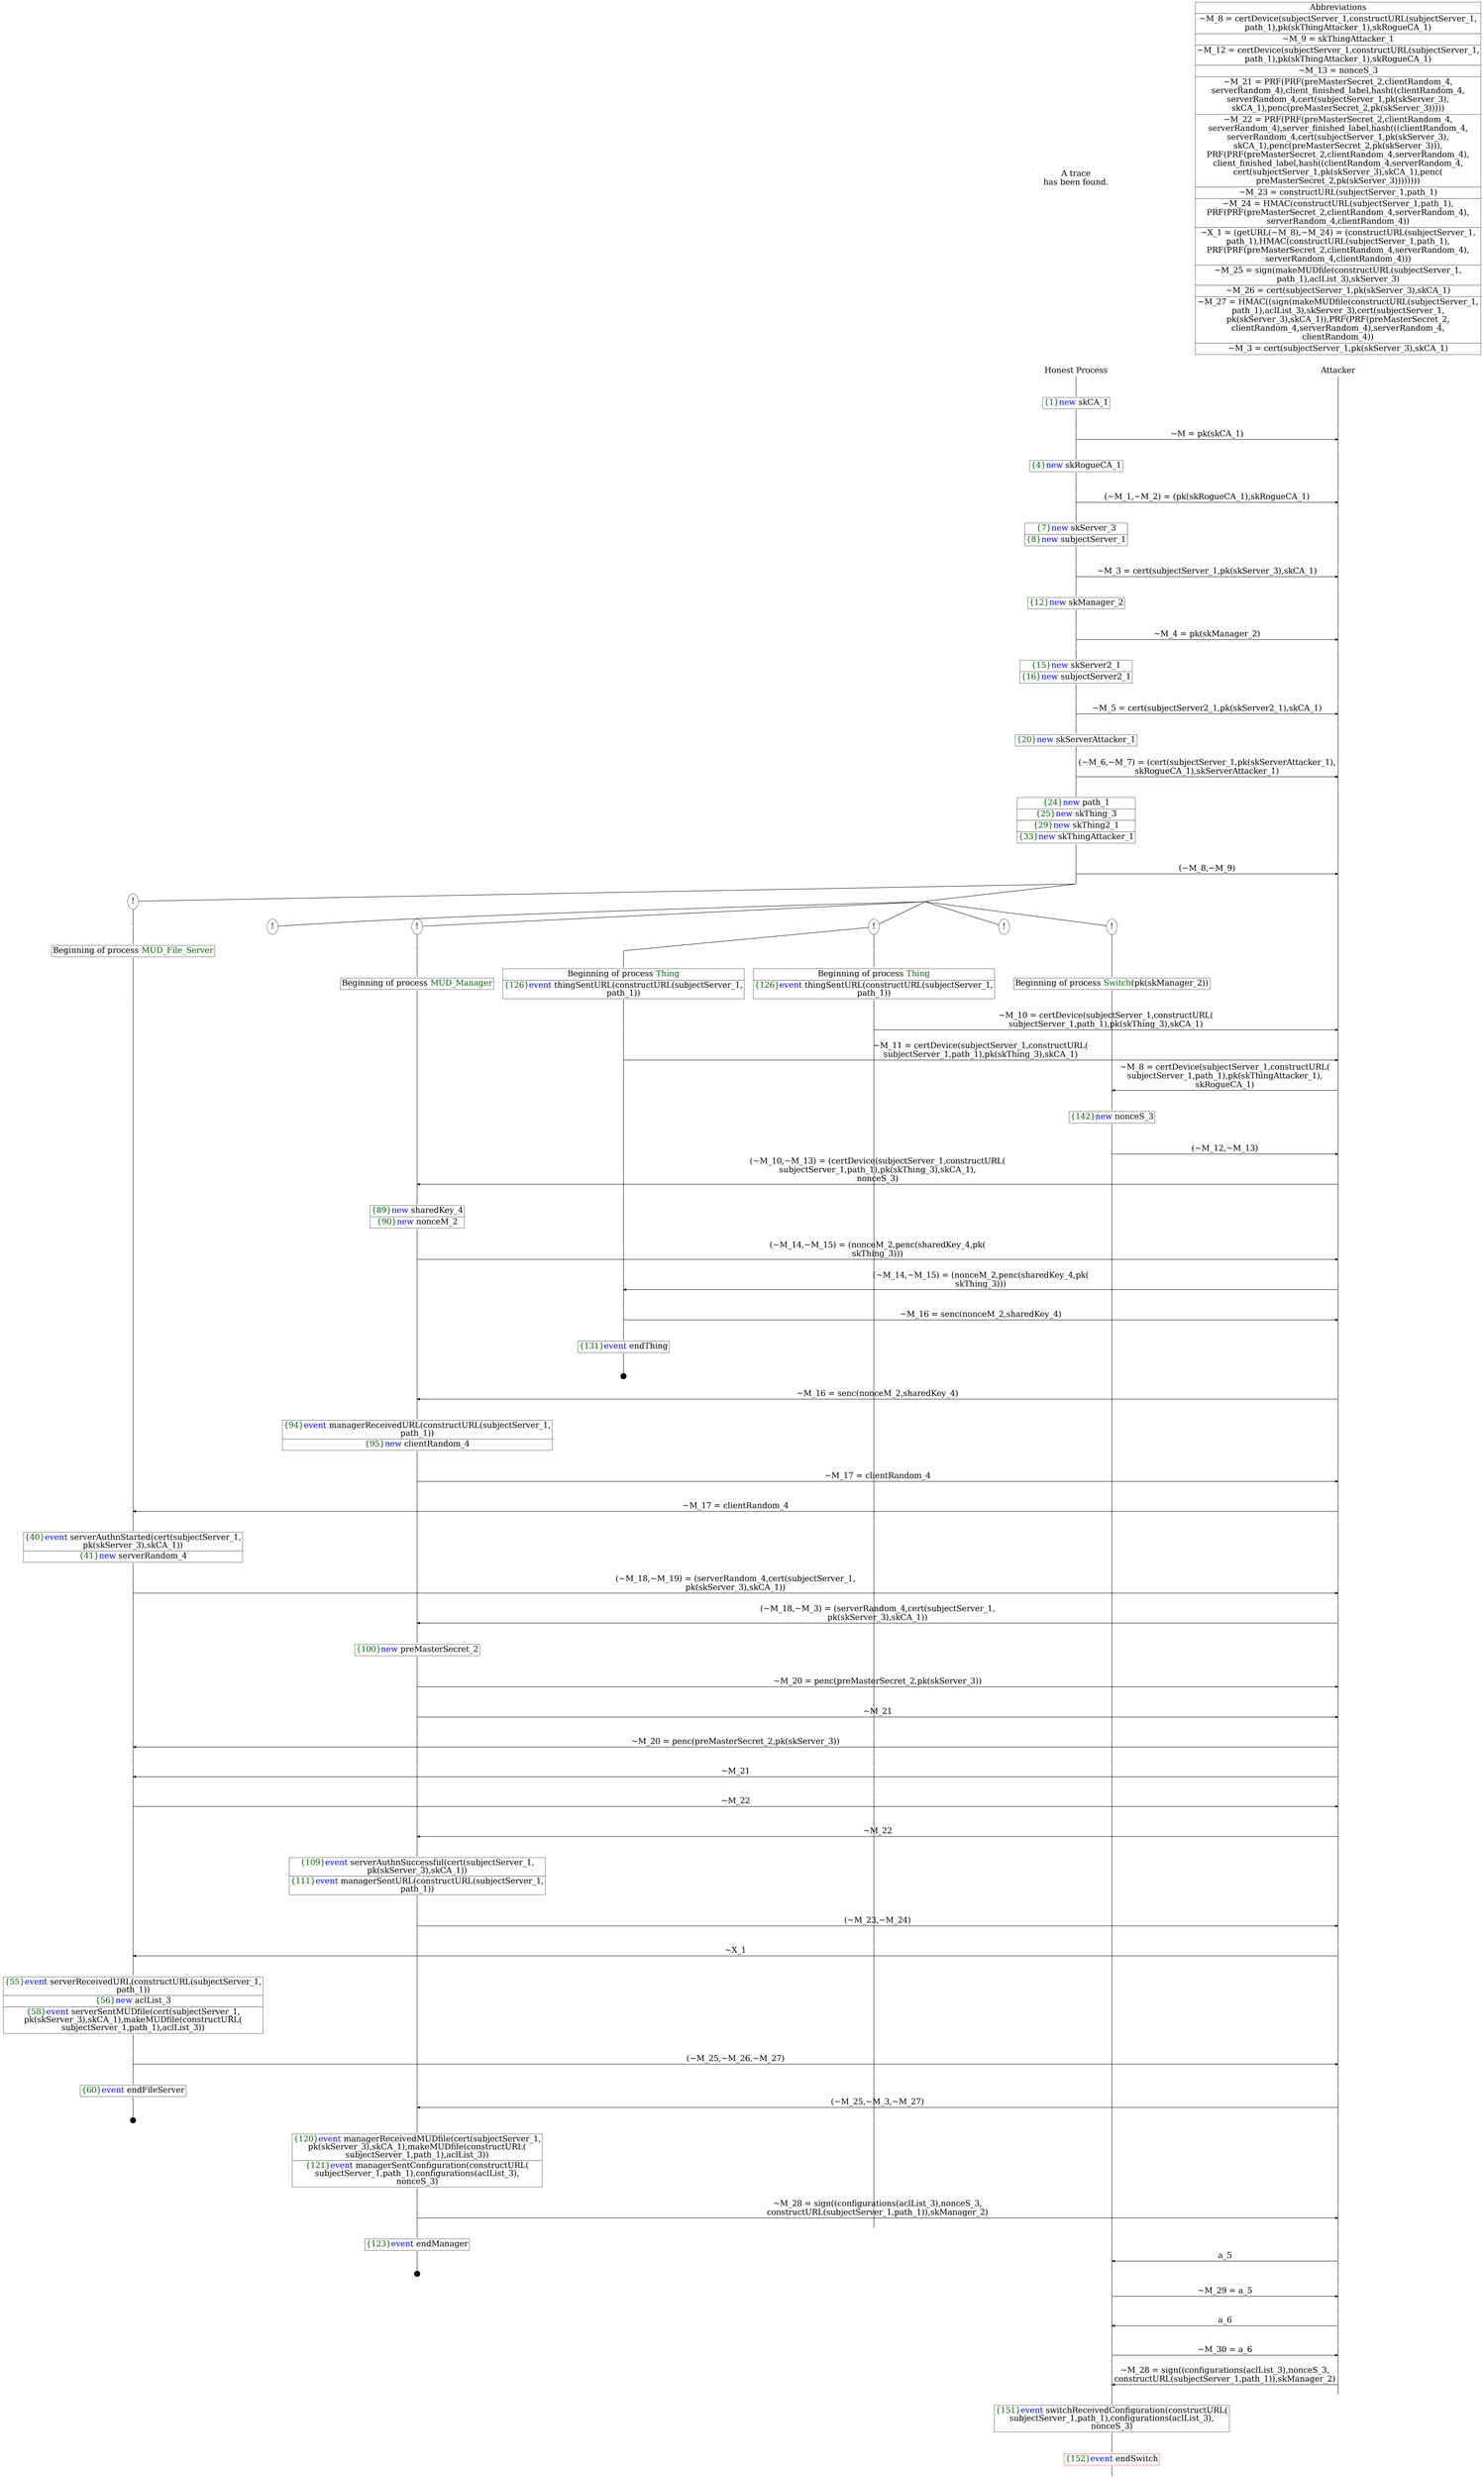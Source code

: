 digraph {
graph [ordering = out]
edge [arrowhead = none, penwidth = 1.6, fontsize = 30]
node [shape = point, width = 0, height = 0, fontsize = 30]
Trace [label = <A trace<br/>
has been found.<br/>
>, shape = plaintext]
P0__0 [label = "Honest Process", shape = plaintext]
P__0 [label = "Attacker", shape = plaintext]
Trace -> P0__0 [label = "", style = invisible, weight = 100]{rank = same; P0__0 P__0}
P0__0 -> P0__1 [label = <>, weight = 100]
P0__1 -> P0__2 [label = <>, weight = 100]
P0__2 [shape = plaintext, label = <<TABLE BORDER="0" CELLBORDER="1" CELLSPACING="0" CELLPADDING="4"> <TR><TD><FONT COLOR="darkgreen">{1}</FONT><FONT COLOR="blue">new </FONT>skCA_1</TD></TR></TABLE>>]
P0__2 -> P0__3 [label = <>, weight = 100]
P0__3 -> P0__4 [label = <>, weight = 100]
P__0 -> P__1 [label = <>, weight = 100]
{rank = same; P__1 P0__4}
P0__4 -> P0__5 [label = <>, weight = 100]
P__1 -> P__2 [label = <>, weight = 100]
{rank = same; P__2 P0__5}
P0__5 -> P__2 [label = <~M = pk(skCA_1)>, arrowhead = normal]
P0__5 -> P0__6 [label = <>, weight = 100]
P__2 -> P__3 [label = <>, weight = 100]
{rank = same; P__3 P0__6}
P0__6 -> P0__7 [label = <>, weight = 100]
P0__7 [shape = plaintext, label = <<TABLE BORDER="0" CELLBORDER="1" CELLSPACING="0" CELLPADDING="4"> <TR><TD><FONT COLOR="darkgreen">{4}</FONT><FONT COLOR="blue">new </FONT>skRogueCA_1</TD></TR></TABLE>>]
P0__7 -> P0__8 [label = <>, weight = 100]
P0__8 -> P0__9 [label = <>, weight = 100]
P__3 -> P__4 [label = <>, weight = 100]
{rank = same; P__4 P0__9}
P0__9 -> P0__10 [label = <>, weight = 100]
P__4 -> P__5 [label = <>, weight = 100]
{rank = same; P__5 P0__10}
P0__10 -> P__5 [label = <(~M_1,~M_2) = (pk(skRogueCA_1),skRogueCA_1)>, arrowhead = normal]
P0__10 -> P0__11 [label = <>, weight = 100]
P__5 -> P__6 [label = <>, weight = 100]
{rank = same; P__6 P0__11}
P0__11 -> P0__12 [label = <>, weight = 100]
P0__12 [shape = plaintext, label = <<TABLE BORDER="0" CELLBORDER="1" CELLSPACING="0" CELLPADDING="4"> <TR><TD><FONT COLOR="darkgreen">{7}</FONT><FONT COLOR="blue">new </FONT>skServer_3</TD></TR><TR><TD><FONT COLOR="darkgreen">{8}</FONT><FONT COLOR="blue">new </FONT>subjectServer_1</TD></TR></TABLE>>]
P0__12 -> P0__13 [label = <>, weight = 100]
P0__13 -> P0__14 [label = <>, weight = 100]
P__6 -> P__7 [label = <>, weight = 100]
{rank = same; P__7 P0__14}
P0__14 -> P0__15 [label = <>, weight = 100]
P__7 -> P__8 [label = <>, weight = 100]
{rank = same; P__8 P0__15}
P0__15 -> P__8 [label = <~M_3 = cert(subjectServer_1,pk(skServer_3),skCA_1)>, arrowhead = normal]
P0__15 -> P0__16 [label = <>, weight = 100]
P__8 -> P__9 [label = <>, weight = 100]
{rank = same; P__9 P0__16}
P0__16 -> P0__17 [label = <>, weight = 100]
P0__17 [shape = plaintext, label = <<TABLE BORDER="0" CELLBORDER="1" CELLSPACING="0" CELLPADDING="4"> <TR><TD><FONT COLOR="darkgreen">{12}</FONT><FONT COLOR="blue">new </FONT>skManager_2</TD></TR></TABLE>>]
P0__17 -> P0__18 [label = <>, weight = 100]
P0__18 -> P0__19 [label = <>, weight = 100]
P__9 -> P__10 [label = <>, weight = 100]
{rank = same; P__10 P0__19}
P0__19 -> P0__20 [label = <>, weight = 100]
P__10 -> P__11 [label = <>, weight = 100]
{rank = same; P__11 P0__20}
P0__20 -> P__11 [label = <~M_4 = pk(skManager_2)>, arrowhead = normal]
P0__20 -> P0__21 [label = <>, weight = 100]
P__11 -> P__12 [label = <>, weight = 100]
{rank = same; P__12 P0__21}
P0__21 -> P0__22 [label = <>, weight = 100]
P0__22 [shape = plaintext, label = <<TABLE BORDER="0" CELLBORDER="1" CELLSPACING="0" CELLPADDING="4"> <TR><TD><FONT COLOR="darkgreen">{15}</FONT><FONT COLOR="blue">new </FONT>skServer2_1</TD></TR><TR><TD><FONT COLOR="darkgreen">{16}</FONT><FONT COLOR="blue">new </FONT>subjectServer2_1</TD></TR></TABLE>>]
P0__22 -> P0__23 [label = <>, weight = 100]
P0__23 -> P0__24 [label = <>, weight = 100]
P__12 -> P__13 [label = <>, weight = 100]
{rank = same; P__13 P0__24}
P0__24 -> P0__25 [label = <>, weight = 100]
P__13 -> P__14 [label = <>, weight = 100]
{rank = same; P__14 P0__25}
P0__25 -> P__14 [label = <~M_5 = cert(subjectServer2_1,pk(skServer2_1),skCA_1)>, arrowhead = normal]
P0__25 -> P0__26 [label = <>, weight = 100]
P__14 -> P__15 [label = <>, weight = 100]
{rank = same; P__15 P0__26}
P0__26 -> P0__27 [label = <>, weight = 100]
P0__27 [shape = plaintext, label = <<TABLE BORDER="0" CELLBORDER="1" CELLSPACING="0" CELLPADDING="4"> <TR><TD><FONT COLOR="darkgreen">{20}</FONT><FONT COLOR="blue">new </FONT>skServerAttacker_1</TD></TR></TABLE>>]
P0__27 -> P0__28 [label = <>, weight = 100]
P0__28 -> P0__29 [label = <>, weight = 100]
P__15 -> P__16 [label = <>, weight = 100]
{rank = same; P__16 P0__29}
P0__29 -> P0__30 [label = <>, weight = 100]
P__16 -> P__17 [label = <>, weight = 100]
{rank = same; P__17 P0__30}
P0__30 -> P__17 [label = <(~M_6,~M_7) = (cert(subjectServer_1,pk(skServerAttacker_1),<br/>
skRogueCA_1),skServerAttacker_1)>, arrowhead = normal]
P0__30 -> P0__31 [label = <>, weight = 100]
P__17 -> P__18 [label = <>, weight = 100]
{rank = same; P__18 P0__31}
P0__31 -> P0__32 [label = <>, weight = 100]
P0__32 [shape = plaintext, label = <<TABLE BORDER="0" CELLBORDER="1" CELLSPACING="0" CELLPADDING="4"> <TR><TD><FONT COLOR="darkgreen">{24}</FONT><FONT COLOR="blue">new </FONT>path_1</TD></TR><TR><TD><FONT COLOR="darkgreen">{25}</FONT><FONT COLOR="blue">new </FONT>skThing_3</TD></TR><TR><TD><FONT COLOR="darkgreen">{29}</FONT><FONT COLOR="blue">new </FONT>skThing2_1</TD></TR><TR><TD><FONT COLOR="darkgreen">{33}</FONT><FONT COLOR="blue">new </FONT>skThingAttacker_1</TD></TR></TABLE>>]
P0__32 -> P0__33 [label = <>, weight = 100]
P0__33 -> P0__34 [label = <>, weight = 100]
P__18 -> P__19 [label = <>, weight = 100]
{rank = same; P__19 P0__34}
P0__34 -> P0__35 [label = <>, weight = 100]
P__19 -> P__20 [label = <>, weight = 100]
{rank = same; P__20 P0__35}
P0__35 -> P__20 [label = <(~M_8,~M_9)>, arrowhead = normal]
P0__35 -> P0__36 [label = <>, weight = 100]
P__20 -> P__21 [label = <>, weight = 100]
{rank = same; P__21 P0__36}
/*RPar */
P0__36 -> P0_1__36 [label = <>]
P0__36 -> P0_0__36 [label = <>]
P0__36 [label = "", fixedsize = false, width = 0, height = 0, shape = none]
{rank = same; P0_0__36 P0_1__36}
/*RPar */
P0_0__36 -> P0_0_4__36 [label = <>]
P0_0__36 -> P0_0_3__36 [label = <>]
P0_0__36 -> P0_0_2__36 [label = <>]
P0_0__36 -> P0_0_1__36 [label = <>]
P0_0__36 -> P0_0_0__36 [label = <>]
P0_0__36 [label = "", fixedsize = false, width = 0, height = 0, shape = none]
{rank = same; P0_0_0__36 P0_0_1__36 P0_0_2__36 P0_0_3__36 P0_0_4__36}
P0_0_0__36 [label = "!", shape = ellipse]
P0_0_0_0__36 [label = "", fixedsize = false, width = 0, height = 0, shape = none]
P0_0_0__36 -> P0_0_0_0__36 [label = <>, weight = 100]
P0_0_0_0__36 -> P0_0_0_0__37 [label = <>, weight = 100]
P0_0_0_0__37 [shape = plaintext, label = <<TABLE BORDER="0" CELLBORDER="1" CELLSPACING="0" CELLPADDING="4"> <TR><TD>Beginning of process <FONT COLOR="darkgreen">Switch</FONT>(pk(skManager_2))</TD></TR></TABLE>>]
P0_0_0_0__37 -> P0_0_0_0__38 [label = <>, weight = 100]
P0_0_1__36 [label = "!", shape = ellipse]
P0_0_2__36 [label = "!", shape = ellipse]
{rank = same; P0_0_2_1__36 P0_0_2_0__36}
P0_0_2_1__36 [label = "", fixedsize = false, width = 0, height = 0, shape = none]
P0_0_2__36 -> P0_0_2_1__36 [label = <>]
P0_0_2_0__36 [label = "", fixedsize = false, width = 0, height = 0, shape = none]
P0_0_2__36 -> P0_0_2_0__36 [label = <>]
P0_0_2_0__36 -> P0_0_2_0__37 [label = <>, weight = 100]
P0_0_2_0__37 [shape = plaintext, label = <<TABLE BORDER="0" CELLBORDER="1" CELLSPACING="0" CELLPADDING="4"> <TR><TD>Beginning of process <FONT COLOR="darkgreen">Thing</FONT></TD></TR><TR><TD><FONT COLOR="darkgreen">{126}</FONT><FONT COLOR="blue">event</FONT> thingSentURL(constructURL(subjectServer_1,<br/>
path_1))</TD></TR></TABLE>>]
P0_0_2_0__37 -> P0_0_2_0__38 [label = <>, weight = 100]
P0_0_2_0__38 -> P0_0_2_0__39 [label = <>, weight = 100]
P0_0_1__37 [label = "", style = invisible]
P0_0_1__36 -> P0_0_1__37 [label = <>, weight = 100, style = invisible]
P0_0_0_0__38 -> P0_0_0_0__39 [label = <>, weight = 100]
P__21 -> P__22 [label = <>, weight = 100]
{rank = same; P__22 P0_0_0_0__39 P0_0_1__37 P0_0_2_0__39}
P0_0_2_0__39 -> P0_0_2_0__40 [label = <>, weight = 100]
P__22 -> P__23 [label = <>, weight = 100]
{rank = same; P__23 P0_0_2_0__40}
P0_0_2_0__40 -> P__23 [label = <~M_10 = certDevice(subjectServer_1,constructURL(<br/>
subjectServer_1,path_1),pk(skThing_3),skCA_1)>, arrowhead = normal]
P0_0_2_0__40 -> P0_0_2_0__41 [label = <>, weight = 100]
P0_0_1__38 [label = "", style = invisible]
P0_0_1__37 -> P0_0_1__38 [label = <>, weight = 100, style = invisible]
P0_0_0_0__39 -> P0_0_0_0__40 [label = <>, weight = 100]
P__23 -> P__24 [label = <>, weight = 100]
{rank = same; P__24 P0_0_0_0__40 P0_0_1__38 P0_0_2_0__41}
P0_0_2_1__36 -> P0_0_2_1__37 [label = <>, weight = 100]
P0_0_2_1__37 [shape = plaintext, label = <<TABLE BORDER="0" CELLBORDER="1" CELLSPACING="0" CELLPADDING="4"> <TR><TD>Beginning of process <FONT COLOR="darkgreen">Thing</FONT></TD></TR><TR><TD><FONT COLOR="darkgreen">{126}</FONT><FONT COLOR="blue">event</FONT> thingSentURL(constructURL(subjectServer_1,<br/>
path_1))</TD></TR></TABLE>>]
P0_0_2_1__37 -> P0_0_2_1__38 [label = <>, weight = 100]
P0_0_2_1__38 -> P0_0_2_1__39 [label = <>, weight = 100]
P0_0_2_0__41 -> P0_0_2_0__42 [label = <>, weight = 100]
P0_0_1__39 [label = "", style = invisible]
P0_0_1__38 -> P0_0_1__39 [label = <>, weight = 100, style = invisible]
P0_0_0_0__40 -> P0_0_0_0__41 [label = <>, weight = 100]
P__24 -> P__25 [label = <>, weight = 100]
{rank = same; P__25 P0_0_0_0__41 P0_0_1__39 P0_0_2_0__42 P0_0_2_1__39}
P0_0_2_1__39 -> P0_0_2_1__40 [label = <>, weight = 100]
P__25 -> P__26 [label = <>, weight = 100]
{rank = same; P__26 P0_0_2_1__40}
P0_0_2_1__40 -> P__26 [label = <~M_11 = certDevice(subjectServer_1,constructURL(<br/>
subjectServer_1,path_1),pk(skThing_3),skCA_1)>, arrowhead = normal]
P0_0_2_1__40 -> P0_0_2_1__41 [label = <>, weight = 100]
P0_0_2_0__42 -> P0_0_2_0__43 [label = <>, weight = 100]
P0_0_1__40 [label = "", style = invisible]
P0_0_1__39 -> P0_0_1__40 [label = <>, weight = 100, style = invisible]
P0_0_0_0__41 -> P0_0_0_0__42 [label = <>, weight = 100]
P__26 -> P__27 [label = <>, weight = 100]
{rank = same; P__27 P0_0_0_0__42 P0_0_1__40 P0_0_2_0__43 P0_0_2_1__41}
P0_0_3__36 [label = "!", shape = ellipse]
P0_0_3_0__36 [label = "", fixedsize = false, width = 0, height = 0, shape = none]
P0_0_3__36 -> P0_0_3_0__36 [label = <>, weight = 100]
P0_0_3_0__36 -> P0_0_3_0__37 [label = <>, weight = 100]
P0_0_3_0__37 [shape = plaintext, label = <<TABLE BORDER="0" CELLBORDER="1" CELLSPACING="0" CELLPADDING="4"> <TR><TD>Beginning of process <FONT COLOR="darkgreen">MUD_Manager</FONT></TD></TR></TABLE>>]
P0_0_3_0__37 -> P0_0_3_0__38 [label = <>, weight = 100]
P0_0_4__36 [label = "!", shape = ellipse]
P0_1__36 [label = "!", shape = ellipse]
P0_1_0__36 [label = "", fixedsize = false, width = 0, height = 0, shape = none]
P0_1__36 -> P0_1_0__36 [label = <>, weight = 100]
P0_1_0__36 -> P0_1_0__37 [label = <>, weight = 100]
P0_1_0__37 [shape = plaintext, label = <<TABLE BORDER="0" CELLBORDER="1" CELLSPACING="0" CELLPADDING="4"> <TR><TD>Beginning of process <FONT COLOR="darkgreen">MUD_File_Server</FONT></TD></TR></TABLE>>]
P0_1_0__37 -> P0_1_0__38 [label = <>, weight = 100]
P0_0_0_0__42 -> P0_0_0_0__43 [label = <>, weight = 100]
P__27 -> P__28 [label = <>, weight = 100]
{rank = same; P__28 P0_0_0_0__43}
P0_0_0_0__43 -> P0_0_0_0__44 [label = <>, weight = 100]
P__28 -> P__29 [label = <>, weight = 100]
{rank = same; P__29 P0_0_0_0__44}
P0_0_0_0__44 -> P__29 [label = <~M_8 = certDevice(subjectServer_1,constructURL(<br/>
subjectServer_1,path_1),pk(skThingAttacker_1),<br/>
skRogueCA_1)>, dir = back, arrowhead = normal]
P0_0_0_0__44 -> P0_0_0_0__45 [label = <>, weight = 100]
P__29 -> P__30 [label = <>, weight = 100]
{rank = same; P__30 P0_0_0_0__45}
P0_0_0_0__45 -> P0_0_0_0__46 [label = <>, weight = 100]
P0_0_0_0__46 [shape = plaintext, label = <<TABLE BORDER="0" CELLBORDER="1" CELLSPACING="0" CELLPADDING="4"> <TR><TD><FONT COLOR="darkgreen">{142}</FONT><FONT COLOR="blue">new </FONT>nonceS_3</TD></TR></TABLE>>]
P0_0_0_0__46 -> P0_0_0_0__47 [label = <>, weight = 100]
P0_0_0_0__47 -> P0_0_0_0__48 [label = <>, weight = 100]
P__30 -> P__31 [label = <>, weight = 100]
{rank = same; P__31 P0_0_0_0__48}
P0_0_0_0__48 -> P0_0_0_0__49 [label = <>, weight = 100]
P__31 -> P__32 [label = <>, weight = 100]
{rank = same; P__32 P0_0_0_0__49}
P0_0_0_0__49 -> P__32 [label = <(~M_12,~M_13)>, arrowhead = normal]
P0_0_0_0__49 -> P0_0_0_0__50 [label = <>, weight = 100]
P__32 -> P__33 [label = <>, weight = 100]
{rank = same; P__33 P0_0_0_0__50}
P0_0_3_0__38 -> P0_0_3_0__39 [label = <>, weight = 100]
P0_0_2_1__41 -> P0_0_2_1__42 [label = <>, weight = 100]
P0_0_2_0__43 -> P0_0_2_0__44 [label = <>, weight = 100]
P0_0_1__41 [label = "", style = invisible]
P0_0_1__40 -> P0_0_1__41 [label = <>, weight = 100, style = invisible]
P0_0_0_0__50 -> P0_0_0_0__51 [label = <>, weight = 100]
P__33 -> P__34 [label = <>, weight = 100]
{rank = same; P__34 P0_0_0_0__51 P0_0_1__41 P0_0_2_0__44 P0_0_2_1__42 P0_0_3_0__39}
P0_0_3_0__39 -> P0_0_3_0__40 [label = <>, weight = 100]
P__34 -> P__35 [label = <>, weight = 100]
{rank = same; P__35 P0_0_3_0__40}
P0_0_3_0__40 -> P__35 [label = <(~M_10,~M_13) = (certDevice(subjectServer_1,constructURL(<br/>
subjectServer_1,path_1),pk(skThing_3),skCA_1),<br/>
nonceS_3)>, dir = back, arrowhead = normal]
P0_0_3_0__40 -> P0_0_3_0__41 [label = <>, weight = 100]
P0_0_2_1__42 -> P0_0_2_1__43 [label = <>, weight = 100]
P0_0_2_0__44 -> P0_0_2_0__45 [label = <>, weight = 100]
P0_0_1__42 [label = "", style = invisible]
P0_0_1__41 -> P0_0_1__42 [label = <>, weight = 100, style = invisible]
P0_0_0_0__51 -> P0_0_0_0__52 [label = <>, weight = 100]
P__35 -> P__36 [label = <>, weight = 100]
{rank = same; P__36 P0_0_0_0__52 P0_0_1__42 P0_0_2_0__45 P0_0_2_1__43 P0_0_3_0__41}
P0_0_3_0__41 -> P0_0_3_0__42 [label = <>, weight = 100]
P0_0_3_0__42 [shape = plaintext, label = <<TABLE BORDER="0" CELLBORDER="1" CELLSPACING="0" CELLPADDING="4"> <TR><TD><FONT COLOR="darkgreen">{89}</FONT><FONT COLOR="blue">new </FONT>sharedKey_4</TD></TR><TR><TD><FONT COLOR="darkgreen">{90}</FONT><FONT COLOR="blue">new </FONT>nonceM_2</TD></TR></TABLE>>]
P0_0_3_0__42 -> P0_0_3_0__43 [label = <>, weight = 100]
P0_0_3_0__43 -> P0_0_3_0__44 [label = <>, weight = 100]
P0_0_2_1__43 -> P0_0_2_1__44 [label = <>, weight = 100]
P0_0_2_0__45 -> P0_0_2_0__46 [label = <>, weight = 100]
P0_0_1__43 [label = "", style = invisible]
P0_0_1__42 -> P0_0_1__43 [label = <>, weight = 100, style = invisible]
P0_0_0_0__52 -> P0_0_0_0__53 [label = <>, weight = 100]
P__36 -> P__37 [label = <>, weight = 100]
{rank = same; P__37 P0_0_0_0__53 P0_0_1__43 P0_0_2_0__46 P0_0_2_1__44 P0_0_3_0__44}
P0_0_3_0__44 -> P0_0_3_0__45 [label = <>, weight = 100]
P__37 -> P__38 [label = <>, weight = 100]
{rank = same; P__38 P0_0_3_0__45}
P0_0_3_0__45 -> P__38 [label = <(~M_14,~M_15) = (nonceM_2,penc(sharedKey_4,pk(<br/>
skThing_3)))>, arrowhead = normal]
P0_0_3_0__45 -> P0_0_3_0__46 [label = <>, weight = 100]
P0_0_2_1__44 -> P0_0_2_1__45 [label = <>, weight = 100]
P0_0_2_0__46 -> P0_0_2_0__47 [label = <>, weight = 100]
P0_0_1__44 [label = "", style = invisible]
P0_0_1__43 -> P0_0_1__44 [label = <>, weight = 100, style = invisible]
P0_0_0_0__53 -> P0_0_0_0__54 [label = <>, weight = 100]
P__38 -> P__39 [label = <>, weight = 100]
{rank = same; P__39 P0_0_0_0__54 P0_0_1__44 P0_0_2_0__47 P0_0_2_1__45 P0_0_3_0__46}
P0_0_2_1__45 -> P0_0_2_1__46 [label = <>, weight = 100]
P0_0_2_0__47 -> P0_0_2_0__48 [label = <>, weight = 100]
P0_0_1__45 [label = "", style = invisible]
P0_0_1__44 -> P0_0_1__45 [label = <>, weight = 100, style = invisible]
P0_0_0_0__54 -> P0_0_0_0__55 [label = <>, weight = 100]
P__39 -> P__40 [label = <>, weight = 100]
{rank = same; P__40 P0_0_0_0__55 P0_0_1__45 P0_0_2_0__48 P0_0_2_1__46}
P0_0_2_1__46 -> P0_0_2_1__47 [label = <>, weight = 100]
P__40 -> P__41 [label = <>, weight = 100]
{rank = same; P__41 P0_0_2_1__47}
P0_0_2_1__47 -> P__41 [label = <(~M_14,~M_15) = (nonceM_2,penc(sharedKey_4,pk(<br/>
skThing_3)))>, dir = back, arrowhead = normal]
P0_0_2_1__47 -> P0_0_2_1__48 [label = <>, weight = 100]
P0_0_2_0__48 -> P0_0_2_0__49 [label = <>, weight = 100]
P0_0_1__46 [label = "", style = invisible]
P0_0_1__45 -> P0_0_1__46 [label = <>, weight = 100, style = invisible]
P0_0_0_0__55 -> P0_0_0_0__56 [label = <>, weight = 100]
P__41 -> P__42 [label = <>, weight = 100]
{rank = same; P__42 P0_0_0_0__56 P0_0_1__46 P0_0_2_0__49 P0_0_2_1__48}
P0_0_2_1__48 -> P0_0_2_1__49 [label = <>, weight = 100]
P0_0_2_0__49 -> P0_0_2_0__50 [label = <>, weight = 100]
P0_0_1__47 [label = "", style = invisible]
P0_0_1__46 -> P0_0_1__47 [label = <>, weight = 100, style = invisible]
P0_0_0_0__56 -> P0_0_0_0__57 [label = <>, weight = 100]
P__42 -> P__43 [label = <>, weight = 100]
{rank = same; P__43 P0_0_0_0__57 P0_0_1__47 P0_0_2_0__50 P0_0_2_1__49}
P0_0_2_1__49 -> P0_0_2_1__50 [label = <>, weight = 100]
P__43 -> P__44 [label = <>, weight = 100]
{rank = same; P__44 P0_0_2_1__50}
P0_0_2_1__50 -> P__44 [label = <~M_16 = senc(nonceM_2,sharedKey_4)>, arrowhead = normal]
P0_0_2_1__50 -> P0_0_2_1__51 [label = <>, weight = 100]
P0_0_2_0__50 -> P0_0_2_0__51 [label = <>, weight = 100]
P0_0_1__48 [label = "", style = invisible]
P0_0_1__47 -> P0_0_1__48 [label = <>, weight = 100, style = invisible]
P0_0_0_0__57 -> P0_0_0_0__58 [label = <>, weight = 100]
P__44 -> P__45 [label = <>, weight = 100]
{rank = same; P__45 P0_0_0_0__58 P0_0_1__48 P0_0_2_0__51 P0_0_2_1__51}
P0_0_2_1__51 -> P0_0_2_1__52 [label = <>, weight = 100]
P0_0_2_1__52 [shape = plaintext, label = <<TABLE BORDER="0" CELLBORDER="1" CELLSPACING="0" CELLPADDING="4"> <TR><TD><FONT COLOR="darkgreen">{131}</FONT><FONT COLOR="blue">event</FONT> endThing</TD></TR></TABLE>>]
P0_0_2_1__52 -> P0_0_2_1__53 [label = <>, weight = 100]
P0_0_2_1__54 [label = "", width = 0.3, height = 0.3]
P0_0_2_1__53 -> P0_0_2_1__54 [label = <>, weight = 100]
P0_0_3_0__46 -> P0_0_3_0__47 [label = <>, weight = 100]
P0_0_2_1__55 [label = "", style = invisible]
P0_0_2_1__54 -> P0_0_2_1__55 [label = <>, weight = 100, style = invisible]
P0_0_2_0__51 -> P0_0_2_0__52 [label = <>, weight = 100]
P0_0_1__49 [label = "", style = invisible]
P0_0_1__48 -> P0_0_1__49 [label = <>, weight = 100, style = invisible]
P0_0_0_0__58 -> P0_0_0_0__59 [label = <>, weight = 100]
P__45 -> P__46 [label = <>, weight = 100]
{rank = same; P__46 P0_0_0_0__59 P0_0_1__49 P0_0_2_0__52 P0_0_2_1__55 P0_0_3_0__47}
P0_0_3_0__47 -> P0_0_3_0__48 [label = <>, weight = 100]
P__46 -> P__47 [label = <>, weight = 100]
{rank = same; P__47 P0_0_3_0__48}
P0_0_3_0__48 -> P__47 [label = <~M_16 = senc(nonceM_2,sharedKey_4)>, dir = back, arrowhead = normal]
P0_0_3_0__48 -> P0_0_3_0__49 [label = <>, weight = 100]
P0_0_2_1__56 [label = "", style = invisible]
P0_0_2_1__55 -> P0_0_2_1__56 [label = <>, weight = 100, style = invisible]
P0_0_2_0__52 -> P0_0_2_0__53 [label = <>, weight = 100]
P0_0_1__50 [label = "", style = invisible]
P0_0_1__49 -> P0_0_1__50 [label = <>, weight = 100, style = invisible]
P0_0_0_0__59 -> P0_0_0_0__60 [label = <>, weight = 100]
P__47 -> P__48 [label = <>, weight = 100]
{rank = same; P__48 P0_0_0_0__60 P0_0_1__50 P0_0_2_0__53 P0_0_2_1__56 P0_0_3_0__49}
P0_0_3_0__49 -> P0_0_3_0__50 [label = <>, weight = 100]
P0_0_3_0__50 [shape = plaintext, label = <<TABLE BORDER="0" CELLBORDER="1" CELLSPACING="0" CELLPADDING="4"> <TR><TD><FONT COLOR="darkgreen">{94}</FONT><FONT COLOR="blue">event</FONT> managerReceivedURL(constructURL(subjectServer_1,<br/>
path_1))</TD></TR><TR><TD><FONT COLOR="darkgreen">{95}</FONT><FONT COLOR="blue">new </FONT>clientRandom_4</TD></TR></TABLE>>]
P0_0_3_0__50 -> P0_0_3_0__51 [label = <>, weight = 100]
P0_0_3_0__51 -> P0_0_3_0__52 [label = <>, weight = 100]
P0_0_2_1__57 [label = "", style = invisible]
P0_0_2_1__56 -> P0_0_2_1__57 [label = <>, weight = 100, style = invisible]
P0_0_2_0__53 -> P0_0_2_0__54 [label = <>, weight = 100]
P0_0_1__51 [label = "", style = invisible]
P0_0_1__50 -> P0_0_1__51 [label = <>, weight = 100, style = invisible]
P0_0_0_0__60 -> P0_0_0_0__61 [label = <>, weight = 100]
P__48 -> P__49 [label = <>, weight = 100]
{rank = same; P__49 P0_0_0_0__61 P0_0_1__51 P0_0_2_0__54 P0_0_2_1__57 P0_0_3_0__52}
P0_0_3_0__52 -> P0_0_3_0__53 [label = <>, weight = 100]
P__49 -> P__50 [label = <>, weight = 100]
{rank = same; P__50 P0_0_3_0__53}
P0_0_3_0__53 -> P__50 [label = <~M_17 = clientRandom_4>, arrowhead = normal]
P0_0_3_0__53 -> P0_0_3_0__54 [label = <>, weight = 100]
P0_0_2_1__58 [label = "", style = invisible]
P0_0_2_1__57 -> P0_0_2_1__58 [label = <>, weight = 100, style = invisible]
P0_0_2_0__54 -> P0_0_2_0__55 [label = <>, weight = 100]
P0_0_1__52 [label = "", style = invisible]
P0_0_1__51 -> P0_0_1__52 [label = <>, weight = 100, style = invisible]
P0_0_0_0__61 -> P0_0_0_0__62 [label = <>, weight = 100]
P__50 -> P__51 [label = <>, weight = 100]
{rank = same; P__51 P0_0_0_0__62 P0_0_1__52 P0_0_2_0__55 P0_0_2_1__58 P0_0_3_0__54}
P0_1_0__38 -> P0_1_0__39 [label = <>, weight = 100]
P0_0_4__37 [label = "", style = invisible]
P0_0_4__36 -> P0_0_4__37 [label = <>, weight = 100, style = invisible]
P0_0_3_0__54 -> P0_0_3_0__55 [label = <>, weight = 100]
P0_0_2_1__59 [label = "", style = invisible]
P0_0_2_1__58 -> P0_0_2_1__59 [label = <>, weight = 100, style = invisible]
P0_0_2_0__55 -> P0_0_2_0__56 [label = <>, weight = 100]
P0_0_1__53 [label = "", style = invisible]
P0_0_1__52 -> P0_0_1__53 [label = <>, weight = 100, style = invisible]
P0_0_0_0__62 -> P0_0_0_0__63 [label = <>, weight = 100]
P__51 -> P__52 [label = <>, weight = 100]
{rank = same; P__52 P0_0_0_0__63 P0_0_1__53 P0_0_2_0__56 P0_0_2_1__59 P0_0_3_0__55 P0_0_4__37 P0_1_0__39}
P0_1_0__39 -> P0_1_0__40 [label = <>, weight = 100]
P__52 -> P__53 [label = <>, weight = 100]
{rank = same; P__53 P0_1_0__40}
P0_1_0__40 -> P__53 [label = <~M_17 = clientRandom_4>, dir = back, arrowhead = normal]
P0_1_0__40 -> P0_1_0__41 [label = <>, weight = 100]
P0_0_4__38 [label = "", style = invisible]
P0_0_4__37 -> P0_0_4__38 [label = <>, weight = 100, style = invisible]
P0_0_3_0__55 -> P0_0_3_0__56 [label = <>, weight = 100]
P0_0_2_1__60 [label = "", style = invisible]
P0_0_2_1__59 -> P0_0_2_1__60 [label = <>, weight = 100, style = invisible]
P0_0_2_0__56 -> P0_0_2_0__57 [label = <>, weight = 100]
P0_0_1__54 [label = "", style = invisible]
P0_0_1__53 -> P0_0_1__54 [label = <>, weight = 100, style = invisible]
P0_0_0_0__63 -> P0_0_0_0__64 [label = <>, weight = 100]
P__53 -> P__54 [label = <>, weight = 100]
{rank = same; P__54 P0_0_0_0__64 P0_0_1__54 P0_0_2_0__57 P0_0_2_1__60 P0_0_3_0__56 P0_0_4__38 P0_1_0__41}
P0_1_0__41 -> P0_1_0__42 [label = <>, weight = 100]
P0_1_0__42 [shape = plaintext, label = <<TABLE BORDER="0" CELLBORDER="1" CELLSPACING="0" CELLPADDING="4"> <TR><TD><FONT COLOR="darkgreen">{40}</FONT><FONT COLOR="blue">event</FONT> serverAuthnStarted(cert(subjectServer_1,<br/>
pk(skServer_3),skCA_1))</TD></TR><TR><TD><FONT COLOR="darkgreen">{41}</FONT><FONT COLOR="blue">new </FONT>serverRandom_4</TD></TR></TABLE>>]
P0_1_0__42 -> P0_1_0__43 [label = <>, weight = 100]
P0_1_0__43 -> P0_1_0__44 [label = <>, weight = 100]
P0_0_4__39 [label = "", style = invisible]
P0_0_4__38 -> P0_0_4__39 [label = <>, weight = 100, style = invisible]
P0_0_3_0__56 -> P0_0_3_0__57 [label = <>, weight = 100]
P0_0_2_1__61 [label = "", style = invisible]
P0_0_2_1__60 -> P0_0_2_1__61 [label = <>, weight = 100, style = invisible]
P0_0_2_0__57 -> P0_0_2_0__58 [label = <>, weight = 100]
P0_0_1__55 [label = "", style = invisible]
P0_0_1__54 -> P0_0_1__55 [label = <>, weight = 100, style = invisible]
P0_0_0_0__64 -> P0_0_0_0__65 [label = <>, weight = 100]
P__54 -> P__55 [label = <>, weight = 100]
{rank = same; P__55 P0_0_0_0__65 P0_0_1__55 P0_0_2_0__58 P0_0_2_1__61 P0_0_3_0__57 P0_0_4__39 P0_1_0__44}
P0_1_0__44 -> P0_1_0__45 [label = <>, weight = 100]
P__55 -> P__56 [label = <>, weight = 100]
{rank = same; P__56 P0_1_0__45}
P0_1_0__45 -> P__56 [label = <(~M_18,~M_19) = (serverRandom_4,cert(subjectServer_1,<br/>
pk(skServer_3),skCA_1))>, arrowhead = normal]
P0_1_0__45 -> P0_1_0__46 [label = <>, weight = 100]
P0_0_4__40 [label = "", style = invisible]
P0_0_4__39 -> P0_0_4__40 [label = <>, weight = 100, style = invisible]
P0_0_3_0__57 -> P0_0_3_0__58 [label = <>, weight = 100]
P0_0_2_1__62 [label = "", style = invisible]
P0_0_2_1__61 -> P0_0_2_1__62 [label = <>, weight = 100, style = invisible]
P0_0_2_0__58 -> P0_0_2_0__59 [label = <>, weight = 100]
P0_0_1__56 [label = "", style = invisible]
P0_0_1__55 -> P0_0_1__56 [label = <>, weight = 100, style = invisible]
P0_0_0_0__65 -> P0_0_0_0__66 [label = <>, weight = 100]
P__56 -> P__57 [label = <>, weight = 100]
{rank = same; P__57 P0_0_0_0__66 P0_0_1__56 P0_0_2_0__59 P0_0_2_1__62 P0_0_3_0__58 P0_0_4__40 P0_1_0__46}
P0_0_3_0__58 -> P0_0_3_0__59 [label = <>, weight = 100]
P0_0_2_1__63 [label = "", style = invisible]
P0_0_2_1__62 -> P0_0_2_1__63 [label = <>, weight = 100, style = invisible]
P0_0_2_0__59 -> P0_0_2_0__60 [label = <>, weight = 100]
P0_0_1__57 [label = "", style = invisible]
P0_0_1__56 -> P0_0_1__57 [label = <>, weight = 100, style = invisible]
P0_0_0_0__66 -> P0_0_0_0__67 [label = <>, weight = 100]
P__57 -> P__58 [label = <>, weight = 100]
{rank = same; P__58 P0_0_0_0__67 P0_0_1__57 P0_0_2_0__60 P0_0_2_1__63 P0_0_3_0__59}
P0_0_3_0__59 -> P0_0_3_0__60 [label = <>, weight = 100]
P__58 -> P__59 [label = <>, weight = 100]
{rank = same; P__59 P0_0_3_0__60}
P0_0_3_0__60 -> P__59 [label = <(~M_18,~M_3) = (serverRandom_4,cert(subjectServer_1,<br/>
pk(skServer_3),skCA_1))>, dir = back, arrowhead = normal]
P0_0_3_0__60 -> P0_0_3_0__61 [label = <>, weight = 100]
P0_0_2_1__64 [label = "", style = invisible]
P0_0_2_1__63 -> P0_0_2_1__64 [label = <>, weight = 100, style = invisible]
P0_0_2_0__60 -> P0_0_2_0__61 [label = <>, weight = 100]
P0_0_1__58 [label = "", style = invisible]
P0_0_1__57 -> P0_0_1__58 [label = <>, weight = 100, style = invisible]
P0_0_0_0__67 -> P0_0_0_0__68 [label = <>, weight = 100]
P__59 -> P__60 [label = <>, weight = 100]
{rank = same; P__60 P0_0_0_0__68 P0_0_1__58 P0_0_2_0__61 P0_0_2_1__64 P0_0_3_0__61}
P0_0_3_0__61 -> P0_0_3_0__62 [label = <>, weight = 100]
P0_0_3_0__62 [shape = plaintext, label = <<TABLE BORDER="0" CELLBORDER="1" CELLSPACING="0" CELLPADDING="4"> <TR><TD><FONT COLOR="darkgreen">{100}</FONT><FONT COLOR="blue">new </FONT>preMasterSecret_2</TD></TR></TABLE>>]
P0_0_3_0__62 -> P0_0_3_0__63 [label = <>, weight = 100]
P0_0_3_0__63 -> P0_0_3_0__64 [label = <>, weight = 100]
P0_0_2_1__65 [label = "", style = invisible]
P0_0_2_1__64 -> P0_0_2_1__65 [label = <>, weight = 100, style = invisible]
P0_0_2_0__61 -> P0_0_2_0__62 [label = <>, weight = 100]
P0_0_1__59 [label = "", style = invisible]
P0_0_1__58 -> P0_0_1__59 [label = <>, weight = 100, style = invisible]
P0_0_0_0__68 -> P0_0_0_0__69 [label = <>, weight = 100]
P__60 -> P__61 [label = <>, weight = 100]
{rank = same; P__61 P0_0_0_0__69 P0_0_1__59 P0_0_2_0__62 P0_0_2_1__65 P0_0_3_0__64}
P0_0_3_0__64 -> P0_0_3_0__65 [label = <>, weight = 100]
P__61 -> P__62 [label = <>, weight = 100]
{rank = same; P__62 P0_0_3_0__65}
P0_0_3_0__65 -> P__62 [label = <~M_20 = penc(preMasterSecret_2,pk(skServer_3))>, arrowhead = normal]
P0_0_3_0__65 -> P0_0_3_0__66 [label = <>, weight = 100]
P0_0_2_1__66 [label = "", style = invisible]
P0_0_2_1__65 -> P0_0_2_1__66 [label = <>, weight = 100, style = invisible]
P0_0_2_0__62 -> P0_0_2_0__63 [label = <>, weight = 100]
P0_0_1__60 [label = "", style = invisible]
P0_0_1__59 -> P0_0_1__60 [label = <>, weight = 100, style = invisible]
P0_0_0_0__69 -> P0_0_0_0__70 [label = <>, weight = 100]
P__62 -> P__63 [label = <>, weight = 100]
{rank = same; P__63 P0_0_0_0__70 P0_0_1__60 P0_0_2_0__63 P0_0_2_1__66 P0_0_3_0__66}
P0_0_3_0__66 -> P0_0_3_0__67 [label = <>, weight = 100]
P0_0_2_1__67 [label = "", style = invisible]
P0_0_2_1__66 -> P0_0_2_1__67 [label = <>, weight = 100, style = invisible]
P0_0_2_0__63 -> P0_0_2_0__64 [label = <>, weight = 100]
P0_0_1__61 [label = "", style = invisible]
P0_0_1__60 -> P0_0_1__61 [label = <>, weight = 100, style = invisible]
P0_0_0_0__70 -> P0_0_0_0__71 [label = <>, weight = 100]
P__63 -> P__64 [label = <>, weight = 100]
{rank = same; P__64 P0_0_0_0__71 P0_0_1__61 P0_0_2_0__64 P0_0_2_1__67 P0_0_3_0__67}
P0_0_3_0__67 -> P0_0_3_0__68 [label = <>, weight = 100]
P__64 -> P__65 [label = <>, weight = 100]
{rank = same; P__65 P0_0_3_0__68}
P0_0_3_0__68 -> P__65 [label = <~M_21>, arrowhead = normal]
P0_0_3_0__68 -> P0_0_3_0__69 [label = <>, weight = 100]
P0_0_2_1__68 [label = "", style = invisible]
P0_0_2_1__67 -> P0_0_2_1__68 [label = <>, weight = 100, style = invisible]
P0_0_2_0__64 -> P0_0_2_0__65 [label = <>, weight = 100]
P0_0_1__62 [label = "", style = invisible]
P0_0_1__61 -> P0_0_1__62 [label = <>, weight = 100, style = invisible]
P0_0_0_0__71 -> P0_0_0_0__72 [label = <>, weight = 100]
P__65 -> P__66 [label = <>, weight = 100]
{rank = same; P__66 P0_0_0_0__72 P0_0_1__62 P0_0_2_0__65 P0_0_2_1__68 P0_0_3_0__69}
P0_1_0__46 -> P0_1_0__47 [label = <>, weight = 100]
P0_0_4__41 [label = "", style = invisible]
P0_0_4__40 -> P0_0_4__41 [label = <>, weight = 100, style = invisible]
P0_0_3_0__69 -> P0_0_3_0__70 [label = <>, weight = 100]
P0_0_2_1__69 [label = "", style = invisible]
P0_0_2_1__68 -> P0_0_2_1__69 [label = <>, weight = 100, style = invisible]
P0_0_2_0__65 -> P0_0_2_0__66 [label = <>, weight = 100]
P0_0_1__63 [label = "", style = invisible]
P0_0_1__62 -> P0_0_1__63 [label = <>, weight = 100, style = invisible]
P0_0_0_0__72 -> P0_0_0_0__73 [label = <>, weight = 100]
P__66 -> P__67 [label = <>, weight = 100]
{rank = same; P__67 P0_0_0_0__73 P0_0_1__63 P0_0_2_0__66 P0_0_2_1__69 P0_0_3_0__70 P0_0_4__41 P0_1_0__47}
P0_1_0__47 -> P0_1_0__48 [label = <>, weight = 100]
P__67 -> P__68 [label = <>, weight = 100]
{rank = same; P__68 P0_1_0__48}
P0_1_0__48 -> P__68 [label = <~M_20 = penc(preMasterSecret_2,pk(skServer_3))>, dir = back, arrowhead = normal]
P0_1_0__48 -> P0_1_0__49 [label = <>, weight = 100]
P0_0_4__42 [label = "", style = invisible]
P0_0_4__41 -> P0_0_4__42 [label = <>, weight = 100, style = invisible]
P0_0_3_0__70 -> P0_0_3_0__71 [label = <>, weight = 100]
P0_0_2_1__70 [label = "", style = invisible]
P0_0_2_1__69 -> P0_0_2_1__70 [label = <>, weight = 100, style = invisible]
P0_0_2_0__66 -> P0_0_2_0__67 [label = <>, weight = 100]
P0_0_1__64 [label = "", style = invisible]
P0_0_1__63 -> P0_0_1__64 [label = <>, weight = 100, style = invisible]
P0_0_0_0__73 -> P0_0_0_0__74 [label = <>, weight = 100]
P__68 -> P__69 [label = <>, weight = 100]
{rank = same; P__69 P0_0_0_0__74 P0_0_1__64 P0_0_2_0__67 P0_0_2_1__70 P0_0_3_0__71 P0_0_4__42 P0_1_0__49}
P0_1_0__49 -> P0_1_0__50 [label = <>, weight = 100]
P0_0_4__43 [label = "", style = invisible]
P0_0_4__42 -> P0_0_4__43 [label = <>, weight = 100, style = invisible]
P0_0_3_0__71 -> P0_0_3_0__72 [label = <>, weight = 100]
P0_0_2_1__71 [label = "", style = invisible]
P0_0_2_1__70 -> P0_0_2_1__71 [label = <>, weight = 100, style = invisible]
P0_0_2_0__67 -> P0_0_2_0__68 [label = <>, weight = 100]
P0_0_1__65 [label = "", style = invisible]
P0_0_1__64 -> P0_0_1__65 [label = <>, weight = 100, style = invisible]
P0_0_0_0__74 -> P0_0_0_0__75 [label = <>, weight = 100]
P__69 -> P__70 [label = <>, weight = 100]
{rank = same; P__70 P0_0_0_0__75 P0_0_1__65 P0_0_2_0__68 P0_0_2_1__71 P0_0_3_0__72 P0_0_4__43 P0_1_0__50}
P0_1_0__50 -> P0_1_0__51 [label = <>, weight = 100]
P__70 -> P__71 [label = <>, weight = 100]
{rank = same; P__71 P0_1_0__51}
P0_1_0__51 -> P__71 [label = <~M_21>, dir = back, arrowhead = normal]
P0_1_0__51 -> P0_1_0__52 [label = <>, weight = 100]
P0_0_4__44 [label = "", style = invisible]
P0_0_4__43 -> P0_0_4__44 [label = <>, weight = 100, style = invisible]
P0_0_3_0__72 -> P0_0_3_0__73 [label = <>, weight = 100]
P0_0_2_1__72 [label = "", style = invisible]
P0_0_2_1__71 -> P0_0_2_1__72 [label = <>, weight = 100, style = invisible]
P0_0_2_0__68 -> P0_0_2_0__69 [label = <>, weight = 100]
P0_0_1__66 [label = "", style = invisible]
P0_0_1__65 -> P0_0_1__66 [label = <>, weight = 100, style = invisible]
P0_0_0_0__75 -> P0_0_0_0__76 [label = <>, weight = 100]
P__71 -> P__72 [label = <>, weight = 100]
{rank = same; P__72 P0_0_0_0__76 P0_0_1__66 P0_0_2_0__69 P0_0_2_1__72 P0_0_3_0__73 P0_0_4__44 P0_1_0__52}
P0_1_0__52 -> P0_1_0__53 [label = <>, weight = 100]
P0_0_4__45 [label = "", style = invisible]
P0_0_4__44 -> P0_0_4__45 [label = <>, weight = 100, style = invisible]
P0_0_3_0__73 -> P0_0_3_0__74 [label = <>, weight = 100]
P0_0_2_1__73 [label = "", style = invisible]
P0_0_2_1__72 -> P0_0_2_1__73 [label = <>, weight = 100, style = invisible]
P0_0_2_0__69 -> P0_0_2_0__70 [label = <>, weight = 100]
P0_0_1__67 [label = "", style = invisible]
P0_0_1__66 -> P0_0_1__67 [label = <>, weight = 100, style = invisible]
P0_0_0_0__76 -> P0_0_0_0__77 [label = <>, weight = 100]
P__72 -> P__73 [label = <>, weight = 100]
{rank = same; P__73 P0_0_0_0__77 P0_0_1__67 P0_0_2_0__70 P0_0_2_1__73 P0_0_3_0__74 P0_0_4__45 P0_1_0__53}
P0_1_0__53 -> P0_1_0__54 [label = <>, weight = 100]
P__73 -> P__74 [label = <>, weight = 100]
{rank = same; P__74 P0_1_0__54}
P0_1_0__54 -> P__74 [label = <~M_22>, arrowhead = normal]
P0_1_0__54 -> P0_1_0__55 [label = <>, weight = 100]
P0_0_4__46 [label = "", style = invisible]
P0_0_4__45 -> P0_0_4__46 [label = <>, weight = 100, style = invisible]
P0_0_3_0__74 -> P0_0_3_0__75 [label = <>, weight = 100]
P0_0_2_1__74 [label = "", style = invisible]
P0_0_2_1__73 -> P0_0_2_1__74 [label = <>, weight = 100, style = invisible]
P0_0_2_0__70 -> P0_0_2_0__71 [label = <>, weight = 100]
P0_0_1__68 [label = "", style = invisible]
P0_0_1__67 -> P0_0_1__68 [label = <>, weight = 100, style = invisible]
P0_0_0_0__77 -> P0_0_0_0__78 [label = <>, weight = 100]
P__74 -> P__75 [label = <>, weight = 100]
{rank = same; P__75 P0_0_0_0__78 P0_0_1__68 P0_0_2_0__71 P0_0_2_1__74 P0_0_3_0__75 P0_0_4__46 P0_1_0__55}
P0_0_3_0__75 -> P0_0_3_0__76 [label = <>, weight = 100]
P0_0_2_1__75 [label = "", style = invisible]
P0_0_2_1__74 -> P0_0_2_1__75 [label = <>, weight = 100, style = invisible]
P0_0_2_0__71 -> P0_0_2_0__72 [label = <>, weight = 100]
P0_0_1__69 [label = "", style = invisible]
P0_0_1__68 -> P0_0_1__69 [label = <>, weight = 100, style = invisible]
P0_0_0_0__78 -> P0_0_0_0__79 [label = <>, weight = 100]
P__75 -> P__76 [label = <>, weight = 100]
{rank = same; P__76 P0_0_0_0__79 P0_0_1__69 P0_0_2_0__72 P0_0_2_1__75 P0_0_3_0__76}
P0_0_3_0__76 -> P0_0_3_0__77 [label = <>, weight = 100]
P__76 -> P__77 [label = <>, weight = 100]
{rank = same; P__77 P0_0_3_0__77}
P0_0_3_0__77 -> P__77 [label = <~M_22>, dir = back, arrowhead = normal]
P0_0_3_0__77 -> P0_0_3_0__78 [label = <>, weight = 100]
P0_0_2_1__76 [label = "", style = invisible]
P0_0_2_1__75 -> P0_0_2_1__76 [label = <>, weight = 100, style = invisible]
P0_0_2_0__72 -> P0_0_2_0__73 [label = <>, weight = 100]
P0_0_1__70 [label = "", style = invisible]
P0_0_1__69 -> P0_0_1__70 [label = <>, weight = 100, style = invisible]
P0_0_0_0__79 -> P0_0_0_0__80 [label = <>, weight = 100]
P__77 -> P__78 [label = <>, weight = 100]
{rank = same; P__78 P0_0_0_0__80 P0_0_1__70 P0_0_2_0__73 P0_0_2_1__76 P0_0_3_0__78}
P0_0_3_0__78 -> P0_0_3_0__79 [label = <>, weight = 100]
P0_0_3_0__79 [shape = plaintext, label = <<TABLE BORDER="0" CELLBORDER="1" CELLSPACING="0" CELLPADDING="4"> <TR><TD><FONT COLOR="darkgreen">{109}</FONT><FONT COLOR="blue">event</FONT> serverAuthnSuccessful(cert(subjectServer_1,<br/>
pk(skServer_3),skCA_1))</TD></TR><TR><TD><FONT COLOR="darkgreen">{111}</FONT><FONT COLOR="blue">event</FONT> managerSentURL(constructURL(subjectServer_1,<br/>
path_1))</TD></TR></TABLE>>]
P0_0_3_0__79 -> P0_0_3_0__80 [label = <>, weight = 100]
P0_0_3_0__80 -> P0_0_3_0__81 [label = <>, weight = 100]
P0_0_2_1__77 [label = "", style = invisible]
P0_0_2_1__76 -> P0_0_2_1__77 [label = <>, weight = 100, style = invisible]
P0_0_2_0__73 -> P0_0_2_0__74 [label = <>, weight = 100]
P0_0_1__71 [label = "", style = invisible]
P0_0_1__70 -> P0_0_1__71 [label = <>, weight = 100, style = invisible]
P0_0_0_0__80 -> P0_0_0_0__81 [label = <>, weight = 100]
P__78 -> P__79 [label = <>, weight = 100]
{rank = same; P__79 P0_0_0_0__81 P0_0_1__71 P0_0_2_0__74 P0_0_2_1__77 P0_0_3_0__81}
P0_0_3_0__81 -> P0_0_3_0__82 [label = <>, weight = 100]
P__79 -> P__80 [label = <>, weight = 100]
{rank = same; P__80 P0_0_3_0__82}
P0_0_3_0__82 -> P__80 [label = <(~M_23,~M_24)>, arrowhead = normal]
P0_0_3_0__82 -> P0_0_3_0__83 [label = <>, weight = 100]
P0_0_2_1__78 [label = "", style = invisible]
P0_0_2_1__77 -> P0_0_2_1__78 [label = <>, weight = 100, style = invisible]
P0_0_2_0__74 -> P0_0_2_0__75 [label = <>, weight = 100]
P0_0_1__72 [label = "", style = invisible]
P0_0_1__71 -> P0_0_1__72 [label = <>, weight = 100, style = invisible]
P0_0_0_0__81 -> P0_0_0_0__82 [label = <>, weight = 100]
P__80 -> P__81 [label = <>, weight = 100]
{rank = same; P__81 P0_0_0_0__82 P0_0_1__72 P0_0_2_0__75 P0_0_2_1__78 P0_0_3_0__83}
P0_1_0__55 -> P0_1_0__56 [label = <>, weight = 100]
P0_0_4__47 [label = "", style = invisible]
P0_0_4__46 -> P0_0_4__47 [label = <>, weight = 100, style = invisible]
P0_0_3_0__83 -> P0_0_3_0__84 [label = <>, weight = 100]
P0_0_2_1__79 [label = "", style = invisible]
P0_0_2_1__78 -> P0_0_2_1__79 [label = <>, weight = 100, style = invisible]
P0_0_2_0__75 -> P0_0_2_0__76 [label = <>, weight = 100]
P0_0_1__73 [label = "", style = invisible]
P0_0_1__72 -> P0_0_1__73 [label = <>, weight = 100, style = invisible]
P0_0_0_0__82 -> P0_0_0_0__83 [label = <>, weight = 100]
P__81 -> P__82 [label = <>, weight = 100]
{rank = same; P__82 P0_0_0_0__83 P0_0_1__73 P0_0_2_0__76 P0_0_2_1__79 P0_0_3_0__84 P0_0_4__47 P0_1_0__56}
P0_1_0__56 -> P0_1_0__57 [label = <>, weight = 100]
P__82 -> P__83 [label = <>, weight = 100]
{rank = same; P__83 P0_1_0__57}
P0_1_0__57 -> P__83 [label = <~X_1>, dir = back, arrowhead = normal]
P0_1_0__57 -> P0_1_0__58 [label = <>, weight = 100]
P0_0_4__48 [label = "", style = invisible]
P0_0_4__47 -> P0_0_4__48 [label = <>, weight = 100, style = invisible]
P0_0_3_0__84 -> P0_0_3_0__85 [label = <>, weight = 100]
P0_0_2_1__80 [label = "", style = invisible]
P0_0_2_1__79 -> P0_0_2_1__80 [label = <>, weight = 100, style = invisible]
P0_0_2_0__76 -> P0_0_2_0__77 [label = <>, weight = 100]
P0_0_1__74 [label = "", style = invisible]
P0_0_1__73 -> P0_0_1__74 [label = <>, weight = 100, style = invisible]
P0_0_0_0__83 -> P0_0_0_0__84 [label = <>, weight = 100]
P__83 -> P__84 [label = <>, weight = 100]
{rank = same; P__84 P0_0_0_0__84 P0_0_1__74 P0_0_2_0__77 P0_0_2_1__80 P0_0_3_0__85 P0_0_4__48 P0_1_0__58}
P0_1_0__58 -> P0_1_0__59 [label = <>, weight = 100]
P0_1_0__59 [shape = plaintext, label = <<TABLE BORDER="0" CELLBORDER="1" CELLSPACING="0" CELLPADDING="4"> <TR><TD><FONT COLOR="darkgreen">{55}</FONT><FONT COLOR="blue">event</FONT> serverReceivedURL(constructURL(subjectServer_1,<br/>
path_1))</TD></TR><TR><TD><FONT COLOR="darkgreen">{56}</FONT><FONT COLOR="blue">new </FONT>aclList_3</TD></TR><TR><TD><FONT COLOR="darkgreen">{58}</FONT><FONT COLOR="blue">event</FONT> serverSentMUDfile(cert(subjectServer_1,<br/>
pk(skServer_3),skCA_1),makeMUDfile(constructURL(<br/>
subjectServer_1,path_1),aclList_3))</TD></TR></TABLE>>]
P0_1_0__59 -> P0_1_0__60 [label = <>, weight = 100]
P0_1_0__60 -> P0_1_0__61 [label = <>, weight = 100]
P0_0_4__49 [label = "", style = invisible]
P0_0_4__48 -> P0_0_4__49 [label = <>, weight = 100, style = invisible]
P0_0_3_0__85 -> P0_0_3_0__86 [label = <>, weight = 100]
P0_0_2_1__81 [label = "", style = invisible]
P0_0_2_1__80 -> P0_0_2_1__81 [label = <>, weight = 100, style = invisible]
P0_0_2_0__77 -> P0_0_2_0__78 [label = <>, weight = 100]
P0_0_1__75 [label = "", style = invisible]
P0_0_1__74 -> P0_0_1__75 [label = <>, weight = 100, style = invisible]
P0_0_0_0__84 -> P0_0_0_0__85 [label = <>, weight = 100]
P__84 -> P__85 [label = <>, weight = 100]
{rank = same; P__85 P0_0_0_0__85 P0_0_1__75 P0_0_2_0__78 P0_0_2_1__81 P0_0_3_0__86 P0_0_4__49 P0_1_0__61}
P0_1_0__61 -> P0_1_0__62 [label = <>, weight = 100]
P__85 -> P__86 [label = <>, weight = 100]
{rank = same; P__86 P0_1_0__62}
P0_1_0__62 -> P__86 [label = <(~M_25,~M_26,~M_27)>, arrowhead = normal]
P0_1_0__62 -> P0_1_0__63 [label = <>, weight = 100]
P0_0_4__50 [label = "", style = invisible]
P0_0_4__49 -> P0_0_4__50 [label = <>, weight = 100, style = invisible]
P0_0_3_0__86 -> P0_0_3_0__87 [label = <>, weight = 100]
P0_0_2_1__82 [label = "", style = invisible]
P0_0_2_1__81 -> P0_0_2_1__82 [label = <>, weight = 100, style = invisible]
P0_0_2_0__78 -> P0_0_2_0__79 [label = <>, weight = 100]
P0_0_1__76 [label = "", style = invisible]
P0_0_1__75 -> P0_0_1__76 [label = <>, weight = 100, style = invisible]
P0_0_0_0__85 -> P0_0_0_0__86 [label = <>, weight = 100]
P__86 -> P__87 [label = <>, weight = 100]
{rank = same; P__87 P0_0_0_0__86 P0_0_1__76 P0_0_2_0__79 P0_0_2_1__82 P0_0_3_0__87 P0_0_4__50 P0_1_0__63}
P0_1_0__63 -> P0_1_0__64 [label = <>, weight = 100]
P0_1_0__64 [shape = plaintext, label = <<TABLE BORDER="0" CELLBORDER="1" CELLSPACING="0" CELLPADDING="4"> <TR><TD><FONT COLOR="darkgreen">{60}</FONT><FONT COLOR="blue">event</FONT> endFileServer</TD></TR></TABLE>>]
P0_1_0__64 -> P0_1_0__65 [label = <>, weight = 100]
P0_1_0__66 [label = "", width = 0.3, height = 0.3]
P0_1_0__65 -> P0_1_0__66 [label = <>, weight = 100]
P0_0_3_0__87 -> P0_0_3_0__88 [label = <>, weight = 100]
P0_0_2_1__83 [label = "", style = invisible]
P0_0_2_1__82 -> P0_0_2_1__83 [label = <>, weight = 100, style = invisible]
P0_0_2_0__79 -> P0_0_2_0__80 [label = <>, weight = 100]
P0_0_1__77 [label = "", style = invisible]
P0_0_1__76 -> P0_0_1__77 [label = <>, weight = 100, style = invisible]
P0_0_0_0__86 -> P0_0_0_0__87 [label = <>, weight = 100]
P__87 -> P__88 [label = <>, weight = 100]
{rank = same; P__88 P0_0_0_0__87 P0_0_1__77 P0_0_2_0__80 P0_0_2_1__83 P0_0_3_0__88}
P0_0_3_0__88 -> P0_0_3_0__89 [label = <>, weight = 100]
P__88 -> P__89 [label = <>, weight = 100]
{rank = same; P__89 P0_0_3_0__89}
P0_0_3_0__89 -> P__89 [label = <(~M_25,~M_3,~M_27)>, dir = back, arrowhead = normal]
P0_0_3_0__89 -> P0_0_3_0__90 [label = <>, weight = 100]
P0_0_2_1__84 [label = "", style = invisible]
P0_0_2_1__83 -> P0_0_2_1__84 [label = <>, weight = 100, style = invisible]
P0_0_2_0__80 -> P0_0_2_0__81 [label = <>, weight = 100]
P0_0_1__78 [label = "", style = invisible]
P0_0_1__77 -> P0_0_1__78 [label = <>, weight = 100, style = invisible]
P0_0_0_0__87 -> P0_0_0_0__88 [label = <>, weight = 100]
P__89 -> P__90 [label = <>, weight = 100]
{rank = same; P__90 P0_0_0_0__88 P0_0_1__78 P0_0_2_0__81 P0_0_2_1__84 P0_0_3_0__90}
P0_0_3_0__90 -> P0_0_3_0__91 [label = <>, weight = 100]
P0_0_3_0__91 [shape = plaintext, label = <<TABLE BORDER="0" CELLBORDER="1" CELLSPACING="0" CELLPADDING="4"> <TR><TD><FONT COLOR="darkgreen">{120}</FONT><FONT COLOR="blue">event</FONT> managerReceivedMUDfile(cert(subjectServer_1,<br/>
pk(skServer_3),skCA_1),makeMUDfile(constructURL(<br/>
subjectServer_1,path_1),aclList_3))</TD></TR><TR><TD><FONT COLOR="darkgreen">{121}</FONT><FONT COLOR="blue">event</FONT> managerSentConfiguration(constructURL(<br/>
subjectServer_1,path_1),configurations(aclList_3),<br/>
nonceS_3)</TD></TR></TABLE>>]
P0_0_3_0__91 -> P0_0_3_0__92 [label = <>, weight = 100]
P0_0_3_0__92 -> P0_0_3_0__93 [label = <>, weight = 100]
P0_0_2_1__85 [label = "", style = invisible]
P0_0_2_1__84 -> P0_0_2_1__85 [label = <>, weight = 100, style = invisible]
P0_0_2_0__81 -> P0_0_2_0__82 [label = <>, weight = 100]
P0_0_1__79 [label = "", style = invisible]
P0_0_1__78 -> P0_0_1__79 [label = <>, weight = 100, style = invisible]
P0_0_0_0__88 -> P0_0_0_0__89 [label = <>, weight = 100]
P__90 -> P__91 [label = <>, weight = 100]
{rank = same; P__91 P0_0_0_0__89 P0_0_1__79 P0_0_2_0__82 P0_0_2_1__85 P0_0_3_0__93}
P0_0_3_0__93 -> P0_0_3_0__94 [label = <>, weight = 100]
P__91 -> P__92 [label = <>, weight = 100]
{rank = same; P__92 P0_0_3_0__94}
P0_0_3_0__94 -> P__92 [label = <~M_28 = sign((configurations(aclList_3),nonceS_3,<br/>
constructURL(subjectServer_1,path_1)),skManager_2)>, arrowhead = normal]
P0_0_3_0__94 -> P0_0_3_0__95 [label = <>, weight = 100]
P0_0_2_1__86 [label = "", style = invisible]
P0_0_2_1__85 -> P0_0_2_1__86 [label = <>, weight = 100, style = invisible]
P0_0_2_0__82 -> P0_0_2_0__83 [label = <>, weight = 100]
P0_0_1__80 [label = "", style = invisible]
P0_0_1__79 -> P0_0_1__80 [label = <>, weight = 100, style = invisible]
P0_0_0_0__89 -> P0_0_0_0__90 [label = <>, weight = 100]
P__92 -> P__93 [label = <>, weight = 100]
{rank = same; P__93 P0_0_0_0__90 P0_0_1__80 P0_0_2_0__83 P0_0_2_1__86 P0_0_3_0__95}
P0_0_3_0__95 -> P0_0_3_0__96 [label = <>, weight = 100]
P0_0_3_0__96 [shape = plaintext, label = <<TABLE BORDER="0" CELLBORDER="1" CELLSPACING="0" CELLPADDING="4"> <TR><TD><FONT COLOR="darkgreen">{123}</FONT><FONT COLOR="blue">event</FONT> endManager</TD></TR></TABLE>>]
P0_0_3_0__96 -> P0_0_3_0__97 [label = <>, weight = 100]
P0_0_3_0__98 [label = "", width = 0.3, height = 0.3]
P0_0_3_0__97 -> P0_0_3_0__98 [label = <>, weight = 100]
P0_0_0_0__90 -> P0_0_0_0__91 [label = <>, weight = 100]
P__93 -> P__94 [label = <>, weight = 100]
{rank = same; P__94 P0_0_0_0__91}
P0_0_0_0__91 -> P0_0_0_0__92 [label = <>, weight = 100]
P__94 -> P__95 [label = <>, weight = 100]
{rank = same; P__95 P0_0_0_0__92}
P0_0_0_0__92 -> P__95 [label = <a_5>, dir = back, arrowhead = normal]
P0_0_0_0__92 -> P0_0_0_0__93 [label = <>, weight = 100]
P__95 -> P__96 [label = <>, weight = 100]
{rank = same; P__96 P0_0_0_0__93}
P0_0_0_0__93 -> P0_0_0_0__94 [label = <>, weight = 100]
P__96 -> P__97 [label = <>, weight = 100]
{rank = same; P__97 P0_0_0_0__94}
P0_0_0_0__94 -> P0_0_0_0__95 [label = <>, weight = 100]
P__97 -> P__98 [label = <>, weight = 100]
{rank = same; P__98 P0_0_0_0__95}
P0_0_0_0__95 -> P__98 [label = <~M_29 = a_5>, arrowhead = normal]
P0_0_0_0__95 -> P0_0_0_0__96 [label = <>, weight = 100]
P__98 -> P__99 [label = <>, weight = 100]
{rank = same; P__99 P0_0_0_0__96}
P0_0_0_0__96 -> P0_0_0_0__97 [label = <>, weight = 100]
P__99 -> P__100 [label = <>, weight = 100]
{rank = same; P__100 P0_0_0_0__97}
P0_0_0_0__97 -> P0_0_0_0__98 [label = <>, weight = 100]
P__100 -> P__101 [label = <>, weight = 100]
{rank = same; P__101 P0_0_0_0__98}
P0_0_0_0__98 -> P__101 [label = <a_6>, dir = back, arrowhead = normal]
P0_0_0_0__98 -> P0_0_0_0__99 [label = <>, weight = 100]
P__101 -> P__102 [label = <>, weight = 100]
{rank = same; P__102 P0_0_0_0__99}
P0_0_0_0__99 -> P0_0_0_0__100 [label = <>, weight = 100]
P__102 -> P__103 [label = <>, weight = 100]
{rank = same; P__103 P0_0_0_0__100}
P0_0_0_0__100 -> P0_0_0_0__101 [label = <>, weight = 100]
P__103 -> P__104 [label = <>, weight = 100]
{rank = same; P__104 P0_0_0_0__101}
P0_0_0_0__101 -> P__104 [label = <~M_30 = a_6>, arrowhead = normal]
P0_0_0_0__101 -> P0_0_0_0__102 [label = <>, weight = 100]
P__104 -> P__105 [label = <>, weight = 100]
{rank = same; P__105 P0_0_0_0__102}
P0_0_0_0__102 -> P0_0_0_0__103 [label = <>, weight = 100]
P__105 -> P__106 [label = <>, weight = 100]
{rank = same; P__106 P0_0_0_0__103}
P0_0_0_0__103 -> P0_0_0_0__104 [label = <>, weight = 100]
P__106 -> P__107 [label = <>, weight = 100]
{rank = same; P__107 P0_0_0_0__104}
P0_0_0_0__104 -> P__107 [label = <~M_28 = sign((configurations(aclList_3),nonceS_3,<br/>
constructURL(subjectServer_1,path_1)),skManager_2)>, dir = back, arrowhead = normal]
P0_0_0_0__104 -> P0_0_0_0__105 [label = <>, weight = 100]
P__107 -> P__108 [label = <>, weight = 100]
{rank = same; P__108 P0_0_0_0__105}
P0_0_0_0__105 -> P0_0_0_0__106 [label = <>, weight = 100]
P0_0_0_0__106 [shape = plaintext, label = <<TABLE BORDER="0" CELLBORDER="1" CELLSPACING="0" CELLPADDING="4"> <TR><TD><FONT COLOR="darkgreen">{151}</FONT><FONT COLOR="blue">event</FONT> switchReceivedConfiguration(constructURL(<br/>
subjectServer_1,path_1),configurations(aclList_3),<br/>
nonceS_3)</TD></TR></TABLE>>]
P0_0_0_0__106 -> P0_0_0_0__107 [label = <>, weight = 100]
P0_0_0_0__107 -> P0_0_0_0__108 [label = <>, weight = 100]
P0_0_0_0__108 [color = red, shape = plaintext, label = <<TABLE BORDER="0" CELLBORDER="1" CELLSPACING="0" CELLPADDING="4"> <TR><TD><FONT COLOR="darkgreen">{152}</FONT><FONT COLOR="blue">event</FONT> endSwitch</TD></TR></TABLE>>]
P0_0_0_0__108 -> P0_0_0_0__109 [label = <>, weight = 100]
Abbrev [shape = plaintext, label = <<TABLE BORDER="0" CELLBORDER="1" CELLSPACING="0" CELLPADDING="4"><TR> <TD> Abbreviations </TD></TR><TR><TD>~M_8 = certDevice(subjectServer_1,constructURL(subjectServer_1,<br/>
path_1),pk(skThingAttacker_1),skRogueCA_1)</TD></TR><TR><TD>~M_9 = skThingAttacker_1</TD></TR><TR><TD>~M_12 = certDevice(subjectServer_1,constructURL(subjectServer_1,<br/>
path_1),pk(skThingAttacker_1),skRogueCA_1)</TD></TR><TR><TD>~M_13 = nonceS_3</TD></TR><TR><TD>~M_21 = PRF(PRF(preMasterSecret_2,clientRandom_4,<br/>
serverRandom_4),client_finished_label,hash((clientRandom_4,<br/>
serverRandom_4,cert(subjectServer_1,pk(skServer_3),<br/>
skCA_1),penc(preMasterSecret_2,pk(skServer_3)))))</TD></TR><TR><TD>~M_22 = PRF(PRF(preMasterSecret_2,clientRandom_4,<br/>
serverRandom_4),server_finished_label,hash(((clientRandom_4,<br/>
serverRandom_4,cert(subjectServer_1,pk(skServer_3),<br/>
skCA_1),penc(preMasterSecret_2,pk(skServer_3))),<br/>
PRF(PRF(preMasterSecret_2,clientRandom_4,serverRandom_4),<br/>
client_finished_label,hash((clientRandom_4,serverRandom_4,<br/>
cert(subjectServer_1,pk(skServer_3),skCA_1),penc(<br/>
preMasterSecret_2,pk(skServer_3))))))))</TD></TR><TR><TD>~M_23 = constructURL(subjectServer_1,path_1)</TD></TR><TR><TD>~M_24 = HMAC(constructURL(subjectServer_1,path_1),<br/>
PRF(PRF(preMasterSecret_2,clientRandom_4,serverRandom_4),<br/>
serverRandom_4,clientRandom_4))</TD></TR><TR><TD>~X_1 = (getURL(~M_8),~M_24) = (constructURL(subjectServer_1,<br/>
path_1),HMAC(constructURL(subjectServer_1,path_1),<br/>
PRF(PRF(preMasterSecret_2,clientRandom_4,serverRandom_4),<br/>
serverRandom_4,clientRandom_4)))</TD></TR><TR><TD>~M_25 = sign(makeMUDfile(constructURL(subjectServer_1,<br/>
path_1),aclList_3),skServer_3)</TD></TR><TR><TD>~M_26 = cert(subjectServer_1,pk(skServer_3),skCA_1)</TD></TR><TR><TD>~M_27 = HMAC((sign(makeMUDfile(constructURL(subjectServer_1,<br/>
path_1),aclList_3),skServer_3),cert(subjectServer_1,<br/>
pk(skServer_3),skCA_1)),PRF(PRF(preMasterSecret_2,<br/>
clientRandom_4,serverRandom_4),serverRandom_4,<br/>
clientRandom_4))</TD></TR><TR><TD>~M_3 = cert(subjectServer_1,pk(skServer_3),skCA_1)</TD></TR></TABLE>>]Abbrev -> P__0 [style = invisible, weight =100]}